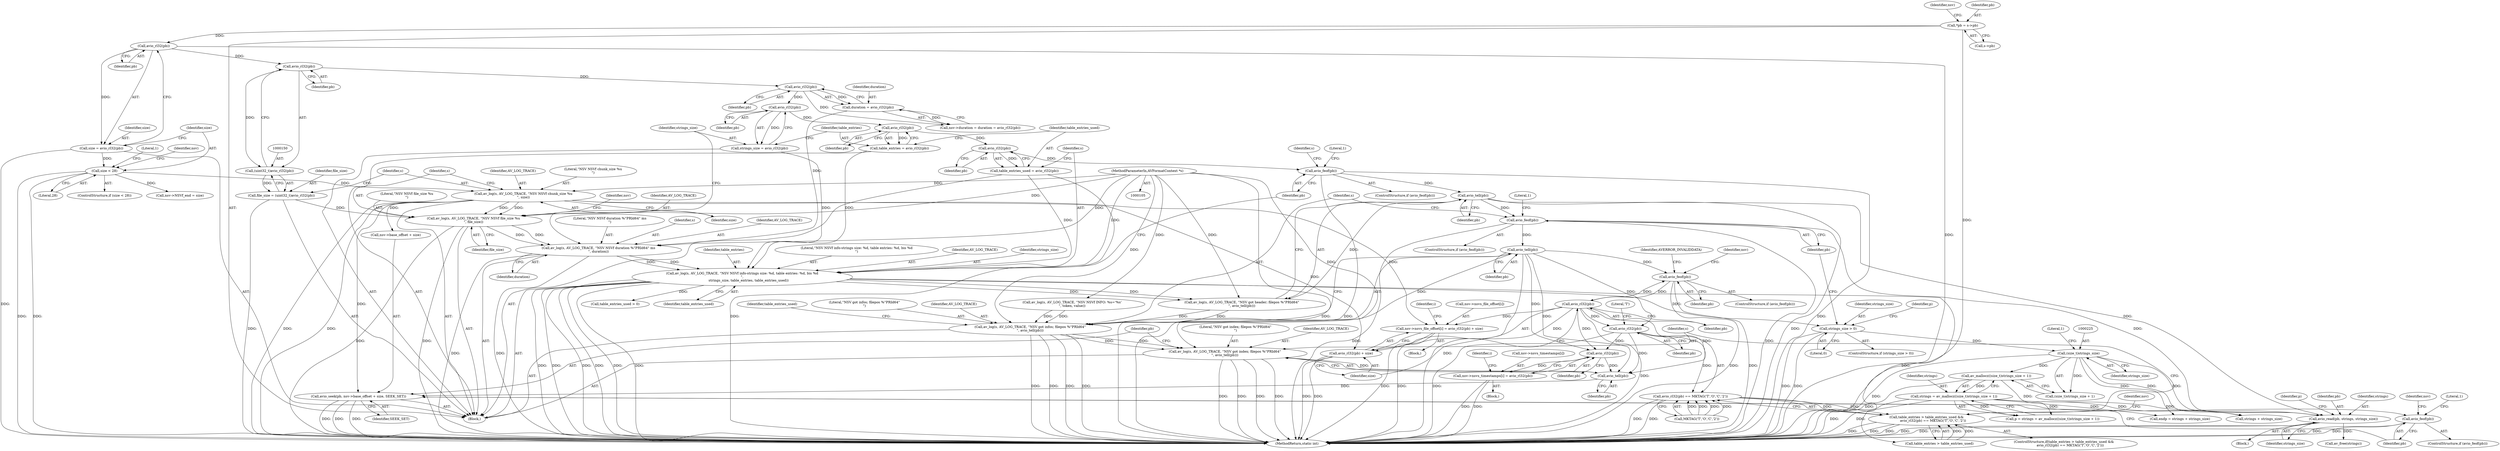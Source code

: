 digraph "0_FFmpeg_c24bcb553650b91e9eff15ef6e54ca73de2453b7@pointer" {
"1000337" [label="(Call,avio_tell(pb))"];
"1000328" [label="(Call,avio_feof(pb))"];
"1000239" [label="(Call,avio_read(pb, strings, strings_size))"];
"1000205" [label="(Call,avio_tell(pb))"];
"1000196" [label="(Call,avio_feof(pb))"];
"1000186" [label="(Call,avio_rl32(pb))"];
"1000182" [label="(Call,avio_rl32(pb))"];
"1000178" [label="(Call,avio_rl32(pb))"];
"1000169" [label="(Call,avio_rl32(pb))"];
"1000151" [label="(Call,avio_rl32(pb))"];
"1000133" [label="(Call,avio_rl32(pb))"];
"1000115" [label="(Call,*pb = s->pb)"];
"1000220" [label="(Call,strings = av_mallocz((size_t)strings_size + 1))"];
"1000222" [label="(Call,av_mallocz((size_t)strings_size + 1))"];
"1000224" [label="(Call,(size_t)strings_size)"];
"1000208" [label="(Call,strings_size > 0)"];
"1000188" [label="(Call,av_log(s, AV_LOG_TRACE, \"NSV NSVf info-strings size: %d, table entries: %d, bis %d\n\",\n            strings_size, table_entries, table_entries_used))"];
"1000171" [label="(Call,av_log(s, AV_LOG_TRACE, \"NSV NSVf duration %\"PRId64\" ms\n\", duration))"];
"1000158" [label="(Call,av_log(s, AV_LOG_TRACE, \"NSV NSVf file_size %u\n\", file_size))"];
"1000153" [label="(Call,av_log(s, AV_LOG_TRACE, \"NSV NSVf chunk_size %u\n\", size))"];
"1000106" [label="(MethodParameterIn,AVFormatContext *s)"];
"1000136" [label="(Call,size < 28)"];
"1000131" [label="(Call,size = avio_rl32(pb))"];
"1000147" [label="(Call,file_size = (uint32_t)avio_rl32(pb))"];
"1000149" [label="(Call,(uint32_t)avio_rl32(pb))"];
"1000167" [label="(Call,duration = avio_rl32(pb))"];
"1000176" [label="(Call,strings_size = avio_rl32(pb))"];
"1000180" [label="(Call,table_entries = avio_rl32(pb))"];
"1000184" [label="(Call,table_entries_used = avio_rl32(pb))"];
"1000333" [label="(Call,av_log(s, AV_LOG_TRACE, \"NSV got infos; filepos %\"PRId64\"\n\", avio_tell(pb)))"];
"1000455" [label="(Call,av_log(s, AV_LOG_TRACE, \"NSV got index; filepos %\"PRId64\"\n\", avio_tell(pb)))"];
"1000391" [label="(Call,avio_feof(pb))"];
"1000402" [label="(Call,avio_rl32(pb))"];
"1000395" [label="(Call,nsv->nsvs_file_offset[i] = avio_rl32(pb) + size)"];
"1000401" [label="(Call,avio_rl32(pb) + size)"];
"1000411" [label="(Call,avio_rl32(pb))"];
"1000410" [label="(Call,avio_rl32(pb) == MKTAG('T','O','C','2'))"];
"1000406" [label="(Call,table_entries > table_entries_used &&\n            avio_rl32(pb) == MKTAG('T','O','C','2'))"];
"1000453" [label="(Call,avio_rl32(pb))"];
"1000447" [label="(Call,nsv->nsvs_timestamps[i] = avio_rl32(pb))"];
"1000459" [label="(Call,avio_tell(pb))"];
"1000461" [label="(Call,avio_seek(pb, nsv->base_offset + size, SEEK_SET))"];
"1000470" [label="(Call,avio_feof(pb))"];
"1000175" [label="(Identifier,duration)"];
"1000180" [label="(Call,table_entries = avio_rl32(pb))"];
"1000141" [label="(Literal,1)"];
"1000161" [label="(Literal,\"NSV NSVf file_size %u\n\")"];
"1000454" [label="(Identifier,pb)"];
"1000169" [label="(Call,avio_rl32(pb))"];
"1000407" [label="(Call,table_entries > table_entries_used)"];
"1000159" [label="(Identifier,s)"];
"1000133" [label="(Call,avio_rl32(pb))"];
"1000210" [label="(Literal,0)"];
"1000191" [label="(Literal,\"NSV NSVf info-strings size: %d, table entries: %d, bis %d\n\")"];
"1000177" [label="(Identifier,strings_size)"];
"1000183" [label="(Identifier,pb)"];
"1000194" [label="(Identifier,table_entries_used)"];
"1000413" [label="(Call,MKTAG('T','O','C','2'))"];
"1000134" [label="(Identifier,pb)"];
"1000190" [label="(Identifier,AV_LOG_TRACE)"];
"1000458" [label="(Literal,\"NSV got index; filepos %\"PRId64\"\n\")"];
"1000107" [label="(Block,)"];
"1000414" [label="(Literal,'T')"];
"1000197" [label="(Identifier,pb)"];
"1000209" [label="(Identifier,strings_size)"];
"1000220" [label="(Call,strings = av_mallocz((size_t)strings_size + 1))"];
"1000421" [label="(Identifier,nsv)"];
"1000242" [label="(Identifier,strings_size)"];
"1000392" [label="(Identifier,pb)"];
"1000453" [label="(Call,avio_rl32(pb))"];
"1000196" [label="(Call,avio_feof(pb))"];
"1000234" [label="(Call,endp = strings + strings_size)"];
"1000403" [label="(Identifier,pb)"];
"1000187" [label="(Identifier,pb)"];
"1000336" [label="(Literal,\"NSV got infos; filepos %\"PRId64\"\n\")"];
"1000402" [label="(Call,avio_rl32(pb))"];
"1000482" [label="(MethodReturn,static int)"];
"1000462" [label="(Identifier,pb)"];
"1000325" [label="(Call,av_free(strings))"];
"1000151" [label="(Call,avio_rl32(pb))"];
"1000410" [label="(Call,avio_rl32(pb) == MKTAG('T','O','C','2'))"];
"1000155" [label="(Identifier,AV_LOG_TRACE)"];
"1000162" [label="(Identifier,file_size)"];
"1000333" [label="(Call,av_log(s, AV_LOG_TRACE, \"NSV got infos; filepos %\"PRId64\"\n\", avio_tell(pb)))"];
"1000412" [label="(Identifier,pb)"];
"1000208" [label="(Call,strings_size > 0)"];
"1000181" [label="(Identifier,table_entries)"];
"1000334" [label="(Identifier,s)"];
"1000128" [label="(Identifier,nsv)"];
"1000206" [label="(Identifier,pb)"];
"1000136" [label="(Call,size < 28)"];
"1000131" [label="(Call,size = avio_rl32(pb))"];
"1000391" [label="(Call,avio_feof(pb))"];
"1000471" [label="(Identifier,pb)"];
"1000463" [label="(Call,nsv->base_offset + size)"];
"1000135" [label="(ControlStructure,if (size < 28))"];
"1000398" [label="(Identifier,nsv)"];
"1000340" [label="(Call,table_entries_used > 0)"];
"1000461" [label="(Call,avio_seek(pb, nsv->base_offset + size, SEEK_SET))"];
"1000390" [label="(ControlStructure,if (avio_feof(pb)))"];
"1000165" [label="(Identifier,nsv)"];
"1000156" [label="(Literal,\"NSV NSVf chunk_size %u\n\")"];
"1000167" [label="(Call,duration = avio_rl32(pb))"];
"1000239" [label="(Call,avio_read(pb, strings, strings_size))"];
"1000337" [label="(Call,avio_tell(pb))"];
"1000332" [label="(Literal,1)"];
"1000446" [label="(Block,)"];
"1000106" [label="(MethodParameterIn,AVFormatContext *s)"];
"1000168" [label="(Identifier,duration)"];
"1000148" [label="(Identifier,file_size)"];
"1000460" [label="(Identifier,pb)"];
"1000227" [label="(Literal,1)"];
"1000172" [label="(Identifier,s)"];
"1000389" [label="(Block,)"];
"1000236" [label="(Call,strings + strings_size)"];
"1000154" [label="(Identifier,s)"];
"1000186" [label="(Call,avio_rl32(pb))"];
"1000142" [label="(Call,nsv->NSVf_end = size)"];
"1000116" [label="(Identifier,pb)"];
"1000406" [label="(Call,table_entries > table_entries_used &&\n            avio_rl32(pb) == MKTAG('T','O','C','2'))"];
"1000404" [label="(Identifier,size)"];
"1000401" [label="(Call,avio_rl32(pb) + size)"];
"1000469" [label="(ControlStructure,if (avio_feof(pb)))"];
"1000405" [label="(ControlStructure,if(table_entries > table_entries_used &&\n            avio_rl32(pb) == MKTAG('T','O','C','2')))"];
"1000144" [label="(Identifier,nsv)"];
"1000474" [label="(Literal,1)"];
"1000411" [label="(Call,avio_rl32(pb))"];
"1000245" [label="(Identifier,p)"];
"1000468" [label="(Identifier,SEEK_SET)"];
"1000185" [label="(Identifier,table_entries_used)"];
"1000335" [label="(Identifier,AV_LOG_TRACE)"];
"1000182" [label="(Call,avio_rl32(pb))"];
"1000223" [label="(Call,(size_t)strings_size + 1)"];
"1000189" [label="(Identifier,s)"];
"1000173" [label="(Identifier,AV_LOG_TRACE)"];
"1000147" [label="(Call,file_size = (uint32_t)avio_rl32(pb))"];
"1000328" [label="(Call,avio_feof(pb))"];
"1000195" [label="(ControlStructure,if (avio_feof(pb)))"];
"1000192" [label="(Identifier,strings_size)"];
"1000456" [label="(Identifier,s)"];
"1000445" [label="(Identifier,i)"];
"1000158" [label="(Call,av_log(s, AV_LOG_TRACE, \"NSV NSVf file_size %u\n\", file_size))"];
"1000240" [label="(Identifier,pb)"];
"1000394" [label="(Identifier,AVERROR_INVALIDDATA)"];
"1000327" [label="(ControlStructure,if (avio_feof(pb)))"];
"1000202" [label="(Identifier,s)"];
"1000224" [label="(Call,(size_t)strings_size)"];
"1000338" [label="(Identifier,pb)"];
"1000201" [label="(Call,av_log(s, AV_LOG_TRACE, \"NSV got header; filepos %\"PRId64\"\n\", avio_tell(pb)))"];
"1000219" [label="(Identifier,p)"];
"1000341" [label="(Identifier,table_entries_used)"];
"1000457" [label="(Identifier,AV_LOG_TRACE)"];
"1000211" [label="(Block,)"];
"1000395" [label="(Call,nsv->nsvs_file_offset[i] = avio_rl32(pb) + size)"];
"1000132" [label="(Identifier,size)"];
"1000226" [label="(Identifier,strings_size)"];
"1000117" [label="(Call,s->pb)"];
"1000222" [label="(Call,av_mallocz((size_t)strings_size + 1))"];
"1000205" [label="(Call,avio_tell(pb))"];
"1000184" [label="(Call,table_entries_used = avio_rl32(pb))"];
"1000176" [label="(Call,strings_size = avio_rl32(pb))"];
"1000160" [label="(Identifier,AV_LOG_TRACE)"];
"1000153" [label="(Call,av_log(s, AV_LOG_TRACE, \"NSV NSVf chunk_size %u\n\", size))"];
"1000241" [label="(Identifier,strings)"];
"1000221" [label="(Identifier,strings)"];
"1000174" [label="(Literal,\"NSV NSVf duration %\"PRId64\" ms\n\")"];
"1000311" [label="(Call,av_log(s, AV_LOG_TRACE, \"NSV NSVf INFO: %s='%s'\n\", token, value))"];
"1000137" [label="(Identifier,size)"];
"1000171" [label="(Call,av_log(s, AV_LOG_TRACE, \"NSV NSVf duration %\"PRId64\" ms\n\", duration))"];
"1000193" [label="(Identifier,table_entries)"];
"1000447" [label="(Call,nsv->nsvs_timestamps[i] = avio_rl32(pb))"];
"1000448" [label="(Call,nsv->nsvs_timestamps[i])"];
"1000477" [label="(Identifier,nsv)"];
"1000157" [label="(Identifier,size)"];
"1000200" [label="(Literal,1)"];
"1000207" [label="(ControlStructure,if (strings_size > 0))"];
"1000179" [label="(Identifier,pb)"];
"1000138" [label="(Literal,28)"];
"1000470" [label="(Call,avio_feof(pb))"];
"1000152" [label="(Identifier,pb)"];
"1000455" [label="(Call,av_log(s, AV_LOG_TRACE, \"NSV got index; filepos %\"PRId64\"\n\", avio_tell(pb)))"];
"1000170" [label="(Identifier,pb)"];
"1000388" [label="(Identifier,i)"];
"1000396" [label="(Call,nsv->nsvs_file_offset[i])"];
"1000178" [label="(Call,avio_rl32(pb))"];
"1000149" [label="(Call,(uint32_t)avio_rl32(pb))"];
"1000115" [label="(Call,*pb = s->pb)"];
"1000329" [label="(Identifier,pb)"];
"1000188" [label="(Call,av_log(s, AV_LOG_TRACE, \"NSV NSVf info-strings size: %d, table entries: %d, bis %d\n\",\n            strings_size, table_entries, table_entries_used))"];
"1000163" [label="(Call,nsv->duration = duration = avio_rl32(pb))"];
"1000218" [label="(Call,p = strings = av_mallocz((size_t)strings_size + 1))"];
"1000459" [label="(Call,avio_tell(pb))"];
"1000337" -> "1000333"  [label="AST: "];
"1000337" -> "1000338"  [label="CFG: "];
"1000338" -> "1000337"  [label="AST: "];
"1000333" -> "1000337"  [label="CFG: "];
"1000337" -> "1000482"  [label="DDG: "];
"1000337" -> "1000333"  [label="DDG: "];
"1000328" -> "1000337"  [label="DDG: "];
"1000337" -> "1000391"  [label="DDG: "];
"1000337" -> "1000411"  [label="DDG: "];
"1000337" -> "1000453"  [label="DDG: "];
"1000337" -> "1000459"  [label="DDG: "];
"1000328" -> "1000327"  [label="AST: "];
"1000328" -> "1000329"  [label="CFG: "];
"1000329" -> "1000328"  [label="AST: "];
"1000332" -> "1000328"  [label="CFG: "];
"1000334" -> "1000328"  [label="CFG: "];
"1000328" -> "1000482"  [label="DDG: "];
"1000328" -> "1000482"  [label="DDG: "];
"1000239" -> "1000328"  [label="DDG: "];
"1000205" -> "1000328"  [label="DDG: "];
"1000239" -> "1000211"  [label="AST: "];
"1000239" -> "1000242"  [label="CFG: "];
"1000240" -> "1000239"  [label="AST: "];
"1000241" -> "1000239"  [label="AST: "];
"1000242" -> "1000239"  [label="AST: "];
"1000245" -> "1000239"  [label="CFG: "];
"1000239" -> "1000482"  [label="DDG: "];
"1000239" -> "1000482"  [label="DDG: "];
"1000205" -> "1000239"  [label="DDG: "];
"1000220" -> "1000239"  [label="DDG: "];
"1000224" -> "1000239"  [label="DDG: "];
"1000239" -> "1000325"  [label="DDG: "];
"1000205" -> "1000201"  [label="AST: "];
"1000205" -> "1000206"  [label="CFG: "];
"1000206" -> "1000205"  [label="AST: "];
"1000201" -> "1000205"  [label="CFG: "];
"1000205" -> "1000482"  [label="DDG: "];
"1000205" -> "1000201"  [label="DDG: "];
"1000196" -> "1000205"  [label="DDG: "];
"1000196" -> "1000195"  [label="AST: "];
"1000196" -> "1000197"  [label="CFG: "];
"1000197" -> "1000196"  [label="AST: "];
"1000200" -> "1000196"  [label="CFG: "];
"1000202" -> "1000196"  [label="CFG: "];
"1000196" -> "1000482"  [label="DDG: "];
"1000196" -> "1000482"  [label="DDG: "];
"1000186" -> "1000196"  [label="DDG: "];
"1000186" -> "1000184"  [label="AST: "];
"1000186" -> "1000187"  [label="CFG: "];
"1000187" -> "1000186"  [label="AST: "];
"1000184" -> "1000186"  [label="CFG: "];
"1000186" -> "1000184"  [label="DDG: "];
"1000182" -> "1000186"  [label="DDG: "];
"1000182" -> "1000180"  [label="AST: "];
"1000182" -> "1000183"  [label="CFG: "];
"1000183" -> "1000182"  [label="AST: "];
"1000180" -> "1000182"  [label="CFG: "];
"1000182" -> "1000180"  [label="DDG: "];
"1000178" -> "1000182"  [label="DDG: "];
"1000178" -> "1000176"  [label="AST: "];
"1000178" -> "1000179"  [label="CFG: "];
"1000179" -> "1000178"  [label="AST: "];
"1000176" -> "1000178"  [label="CFG: "];
"1000178" -> "1000176"  [label="DDG: "];
"1000169" -> "1000178"  [label="DDG: "];
"1000169" -> "1000167"  [label="AST: "];
"1000169" -> "1000170"  [label="CFG: "];
"1000170" -> "1000169"  [label="AST: "];
"1000167" -> "1000169"  [label="CFG: "];
"1000169" -> "1000163"  [label="DDG: "];
"1000169" -> "1000167"  [label="DDG: "];
"1000151" -> "1000169"  [label="DDG: "];
"1000151" -> "1000149"  [label="AST: "];
"1000151" -> "1000152"  [label="CFG: "];
"1000152" -> "1000151"  [label="AST: "];
"1000149" -> "1000151"  [label="CFG: "];
"1000151" -> "1000149"  [label="DDG: "];
"1000133" -> "1000151"  [label="DDG: "];
"1000133" -> "1000131"  [label="AST: "];
"1000133" -> "1000134"  [label="CFG: "];
"1000134" -> "1000133"  [label="AST: "];
"1000131" -> "1000133"  [label="CFG: "];
"1000133" -> "1000482"  [label="DDG: "];
"1000133" -> "1000131"  [label="DDG: "];
"1000115" -> "1000133"  [label="DDG: "];
"1000115" -> "1000107"  [label="AST: "];
"1000115" -> "1000117"  [label="CFG: "];
"1000116" -> "1000115"  [label="AST: "];
"1000117" -> "1000115"  [label="AST: "];
"1000128" -> "1000115"  [label="CFG: "];
"1000115" -> "1000482"  [label="DDG: "];
"1000220" -> "1000218"  [label="AST: "];
"1000220" -> "1000222"  [label="CFG: "];
"1000221" -> "1000220"  [label="AST: "];
"1000222" -> "1000220"  [label="AST: "];
"1000218" -> "1000220"  [label="CFG: "];
"1000220" -> "1000482"  [label="DDG: "];
"1000220" -> "1000482"  [label="DDG: "];
"1000220" -> "1000218"  [label="DDG: "];
"1000222" -> "1000220"  [label="DDG: "];
"1000220" -> "1000234"  [label="DDG: "];
"1000220" -> "1000236"  [label="DDG: "];
"1000222" -> "1000223"  [label="CFG: "];
"1000223" -> "1000222"  [label="AST: "];
"1000222" -> "1000482"  [label="DDG: "];
"1000222" -> "1000218"  [label="DDG: "];
"1000224" -> "1000222"  [label="DDG: "];
"1000224" -> "1000223"  [label="AST: "];
"1000224" -> "1000226"  [label="CFG: "];
"1000225" -> "1000224"  [label="AST: "];
"1000226" -> "1000224"  [label="AST: "];
"1000227" -> "1000224"  [label="CFG: "];
"1000224" -> "1000482"  [label="DDG: "];
"1000224" -> "1000223"  [label="DDG: "];
"1000208" -> "1000224"  [label="DDG: "];
"1000224" -> "1000234"  [label="DDG: "];
"1000224" -> "1000236"  [label="DDG: "];
"1000208" -> "1000207"  [label="AST: "];
"1000208" -> "1000210"  [label="CFG: "];
"1000209" -> "1000208"  [label="AST: "];
"1000210" -> "1000208"  [label="AST: "];
"1000219" -> "1000208"  [label="CFG: "];
"1000329" -> "1000208"  [label="CFG: "];
"1000208" -> "1000482"  [label="DDG: "];
"1000208" -> "1000482"  [label="DDG: "];
"1000188" -> "1000208"  [label="DDG: "];
"1000188" -> "1000107"  [label="AST: "];
"1000188" -> "1000194"  [label="CFG: "];
"1000189" -> "1000188"  [label="AST: "];
"1000190" -> "1000188"  [label="AST: "];
"1000191" -> "1000188"  [label="AST: "];
"1000192" -> "1000188"  [label="AST: "];
"1000193" -> "1000188"  [label="AST: "];
"1000194" -> "1000188"  [label="AST: "];
"1000197" -> "1000188"  [label="CFG: "];
"1000188" -> "1000482"  [label="DDG: "];
"1000188" -> "1000482"  [label="DDG: "];
"1000188" -> "1000482"  [label="DDG: "];
"1000188" -> "1000482"  [label="DDG: "];
"1000188" -> "1000482"  [label="DDG: "];
"1000188" -> "1000482"  [label="DDG: "];
"1000171" -> "1000188"  [label="DDG: "];
"1000171" -> "1000188"  [label="DDG: "];
"1000106" -> "1000188"  [label="DDG: "];
"1000176" -> "1000188"  [label="DDG: "];
"1000180" -> "1000188"  [label="DDG: "];
"1000184" -> "1000188"  [label="DDG: "];
"1000188" -> "1000201"  [label="DDG: "];
"1000188" -> "1000201"  [label="DDG: "];
"1000188" -> "1000340"  [label="DDG: "];
"1000188" -> "1000407"  [label="DDG: "];
"1000171" -> "1000107"  [label="AST: "];
"1000171" -> "1000175"  [label="CFG: "];
"1000172" -> "1000171"  [label="AST: "];
"1000173" -> "1000171"  [label="AST: "];
"1000174" -> "1000171"  [label="AST: "];
"1000175" -> "1000171"  [label="AST: "];
"1000177" -> "1000171"  [label="CFG: "];
"1000171" -> "1000482"  [label="DDG: "];
"1000171" -> "1000482"  [label="DDG: "];
"1000158" -> "1000171"  [label="DDG: "];
"1000158" -> "1000171"  [label="DDG: "];
"1000106" -> "1000171"  [label="DDG: "];
"1000167" -> "1000171"  [label="DDG: "];
"1000158" -> "1000107"  [label="AST: "];
"1000158" -> "1000162"  [label="CFG: "];
"1000159" -> "1000158"  [label="AST: "];
"1000160" -> "1000158"  [label="AST: "];
"1000161" -> "1000158"  [label="AST: "];
"1000162" -> "1000158"  [label="AST: "];
"1000165" -> "1000158"  [label="CFG: "];
"1000158" -> "1000482"  [label="DDG: "];
"1000158" -> "1000482"  [label="DDG: "];
"1000153" -> "1000158"  [label="DDG: "];
"1000153" -> "1000158"  [label="DDG: "];
"1000106" -> "1000158"  [label="DDG: "];
"1000147" -> "1000158"  [label="DDG: "];
"1000153" -> "1000107"  [label="AST: "];
"1000153" -> "1000157"  [label="CFG: "];
"1000154" -> "1000153"  [label="AST: "];
"1000155" -> "1000153"  [label="AST: "];
"1000156" -> "1000153"  [label="AST: "];
"1000157" -> "1000153"  [label="AST: "];
"1000159" -> "1000153"  [label="CFG: "];
"1000153" -> "1000482"  [label="DDG: "];
"1000153" -> "1000482"  [label="DDG: "];
"1000106" -> "1000153"  [label="DDG: "];
"1000136" -> "1000153"  [label="DDG: "];
"1000153" -> "1000395"  [label="DDG: "];
"1000153" -> "1000401"  [label="DDG: "];
"1000153" -> "1000461"  [label="DDG: "];
"1000153" -> "1000463"  [label="DDG: "];
"1000106" -> "1000105"  [label="AST: "];
"1000106" -> "1000482"  [label="DDG: "];
"1000106" -> "1000201"  [label="DDG: "];
"1000106" -> "1000311"  [label="DDG: "];
"1000106" -> "1000333"  [label="DDG: "];
"1000106" -> "1000455"  [label="DDG: "];
"1000136" -> "1000135"  [label="AST: "];
"1000136" -> "1000138"  [label="CFG: "];
"1000137" -> "1000136"  [label="AST: "];
"1000138" -> "1000136"  [label="AST: "];
"1000141" -> "1000136"  [label="CFG: "];
"1000144" -> "1000136"  [label="CFG: "];
"1000136" -> "1000482"  [label="DDG: "];
"1000136" -> "1000482"  [label="DDG: "];
"1000131" -> "1000136"  [label="DDG: "];
"1000136" -> "1000142"  [label="DDG: "];
"1000131" -> "1000107"  [label="AST: "];
"1000132" -> "1000131"  [label="AST: "];
"1000137" -> "1000131"  [label="CFG: "];
"1000131" -> "1000482"  [label="DDG: "];
"1000147" -> "1000107"  [label="AST: "];
"1000147" -> "1000149"  [label="CFG: "];
"1000148" -> "1000147"  [label="AST: "];
"1000149" -> "1000147"  [label="AST: "];
"1000154" -> "1000147"  [label="CFG: "];
"1000147" -> "1000482"  [label="DDG: "];
"1000149" -> "1000147"  [label="DDG: "];
"1000150" -> "1000149"  [label="AST: "];
"1000167" -> "1000163"  [label="AST: "];
"1000168" -> "1000167"  [label="AST: "];
"1000163" -> "1000167"  [label="CFG: "];
"1000167" -> "1000163"  [label="DDG: "];
"1000176" -> "1000107"  [label="AST: "];
"1000177" -> "1000176"  [label="AST: "];
"1000181" -> "1000176"  [label="CFG: "];
"1000180" -> "1000107"  [label="AST: "];
"1000181" -> "1000180"  [label="AST: "];
"1000185" -> "1000180"  [label="CFG: "];
"1000184" -> "1000107"  [label="AST: "];
"1000185" -> "1000184"  [label="AST: "];
"1000189" -> "1000184"  [label="CFG: "];
"1000184" -> "1000482"  [label="DDG: "];
"1000333" -> "1000107"  [label="AST: "];
"1000334" -> "1000333"  [label="AST: "];
"1000335" -> "1000333"  [label="AST: "];
"1000336" -> "1000333"  [label="AST: "];
"1000341" -> "1000333"  [label="CFG: "];
"1000333" -> "1000482"  [label="DDG: "];
"1000333" -> "1000482"  [label="DDG: "];
"1000333" -> "1000482"  [label="DDG: "];
"1000333" -> "1000482"  [label="DDG: "];
"1000311" -> "1000333"  [label="DDG: "];
"1000311" -> "1000333"  [label="DDG: "];
"1000201" -> "1000333"  [label="DDG: "];
"1000201" -> "1000333"  [label="DDG: "];
"1000333" -> "1000455"  [label="DDG: "];
"1000333" -> "1000455"  [label="DDG: "];
"1000455" -> "1000107"  [label="AST: "];
"1000455" -> "1000459"  [label="CFG: "];
"1000456" -> "1000455"  [label="AST: "];
"1000457" -> "1000455"  [label="AST: "];
"1000458" -> "1000455"  [label="AST: "];
"1000459" -> "1000455"  [label="AST: "];
"1000462" -> "1000455"  [label="CFG: "];
"1000455" -> "1000482"  [label="DDG: "];
"1000455" -> "1000482"  [label="DDG: "];
"1000455" -> "1000482"  [label="DDG: "];
"1000455" -> "1000482"  [label="DDG: "];
"1000459" -> "1000455"  [label="DDG: "];
"1000391" -> "1000390"  [label="AST: "];
"1000391" -> "1000392"  [label="CFG: "];
"1000392" -> "1000391"  [label="AST: "];
"1000394" -> "1000391"  [label="CFG: "];
"1000398" -> "1000391"  [label="CFG: "];
"1000391" -> "1000482"  [label="DDG: "];
"1000391" -> "1000482"  [label="DDG: "];
"1000402" -> "1000391"  [label="DDG: "];
"1000391" -> "1000402"  [label="DDG: "];
"1000402" -> "1000401"  [label="AST: "];
"1000402" -> "1000403"  [label="CFG: "];
"1000403" -> "1000402"  [label="AST: "];
"1000404" -> "1000402"  [label="CFG: "];
"1000402" -> "1000482"  [label="DDG: "];
"1000402" -> "1000395"  [label="DDG: "];
"1000402" -> "1000401"  [label="DDG: "];
"1000402" -> "1000411"  [label="DDG: "];
"1000402" -> "1000453"  [label="DDG: "];
"1000402" -> "1000459"  [label="DDG: "];
"1000395" -> "1000389"  [label="AST: "];
"1000395" -> "1000401"  [label="CFG: "];
"1000396" -> "1000395"  [label="AST: "];
"1000401" -> "1000395"  [label="AST: "];
"1000388" -> "1000395"  [label="CFG: "];
"1000395" -> "1000482"  [label="DDG: "];
"1000395" -> "1000482"  [label="DDG: "];
"1000401" -> "1000404"  [label="CFG: "];
"1000404" -> "1000401"  [label="AST: "];
"1000401" -> "1000482"  [label="DDG: "];
"1000401" -> "1000482"  [label="DDG: "];
"1000411" -> "1000410"  [label="AST: "];
"1000411" -> "1000412"  [label="CFG: "];
"1000412" -> "1000411"  [label="AST: "];
"1000414" -> "1000411"  [label="CFG: "];
"1000411" -> "1000482"  [label="DDG: "];
"1000411" -> "1000410"  [label="DDG: "];
"1000411" -> "1000453"  [label="DDG: "];
"1000411" -> "1000459"  [label="DDG: "];
"1000410" -> "1000406"  [label="AST: "];
"1000410" -> "1000413"  [label="CFG: "];
"1000413" -> "1000410"  [label="AST: "];
"1000406" -> "1000410"  [label="CFG: "];
"1000410" -> "1000482"  [label="DDG: "];
"1000410" -> "1000482"  [label="DDG: "];
"1000410" -> "1000406"  [label="DDG: "];
"1000410" -> "1000406"  [label="DDG: "];
"1000413" -> "1000410"  [label="DDG: "];
"1000413" -> "1000410"  [label="DDG: "];
"1000413" -> "1000410"  [label="DDG: "];
"1000413" -> "1000410"  [label="DDG: "];
"1000406" -> "1000405"  [label="AST: "];
"1000406" -> "1000407"  [label="CFG: "];
"1000407" -> "1000406"  [label="AST: "];
"1000421" -> "1000406"  [label="CFG: "];
"1000456" -> "1000406"  [label="CFG: "];
"1000406" -> "1000482"  [label="DDG: "];
"1000406" -> "1000482"  [label="DDG: "];
"1000406" -> "1000482"  [label="DDG: "];
"1000407" -> "1000406"  [label="DDG: "];
"1000407" -> "1000406"  [label="DDG: "];
"1000453" -> "1000447"  [label="AST: "];
"1000453" -> "1000454"  [label="CFG: "];
"1000454" -> "1000453"  [label="AST: "];
"1000447" -> "1000453"  [label="CFG: "];
"1000453" -> "1000447"  [label="DDG: "];
"1000453" -> "1000459"  [label="DDG: "];
"1000447" -> "1000446"  [label="AST: "];
"1000448" -> "1000447"  [label="AST: "];
"1000445" -> "1000447"  [label="CFG: "];
"1000447" -> "1000482"  [label="DDG: "];
"1000447" -> "1000482"  [label="DDG: "];
"1000459" -> "1000460"  [label="CFG: "];
"1000460" -> "1000459"  [label="AST: "];
"1000459" -> "1000461"  [label="DDG: "];
"1000461" -> "1000107"  [label="AST: "];
"1000461" -> "1000468"  [label="CFG: "];
"1000462" -> "1000461"  [label="AST: "];
"1000463" -> "1000461"  [label="AST: "];
"1000468" -> "1000461"  [label="AST: "];
"1000471" -> "1000461"  [label="CFG: "];
"1000461" -> "1000482"  [label="DDG: "];
"1000461" -> "1000482"  [label="DDG: "];
"1000461" -> "1000482"  [label="DDG: "];
"1000461" -> "1000470"  [label="DDG: "];
"1000470" -> "1000469"  [label="AST: "];
"1000470" -> "1000471"  [label="CFG: "];
"1000471" -> "1000470"  [label="AST: "];
"1000474" -> "1000470"  [label="CFG: "];
"1000477" -> "1000470"  [label="CFG: "];
"1000470" -> "1000482"  [label="DDG: "];
"1000470" -> "1000482"  [label="DDG: "];
}
